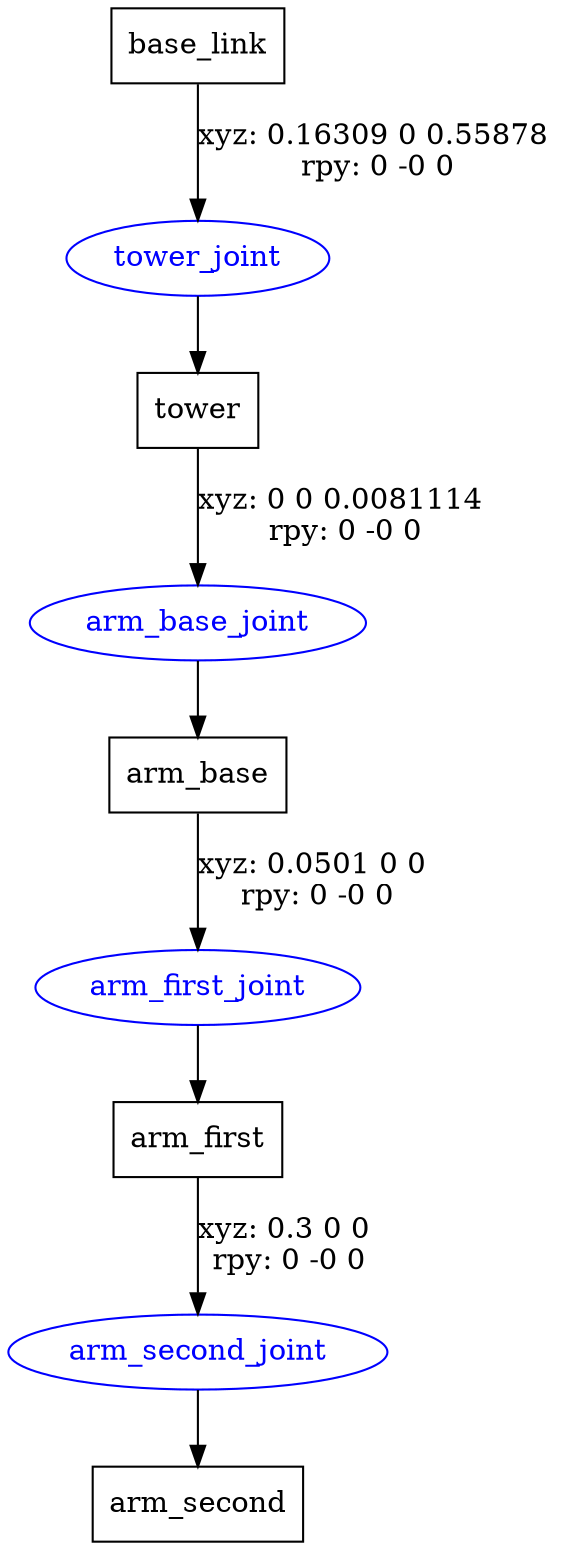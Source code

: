 digraph G {
node [shape=box];
"base_link" [label="base_link"];
"tower" [label="tower"];
"arm_base" [label="arm_base"];
"arm_first" [label="arm_first"];
"arm_second" [label="arm_second"];
node [shape=ellipse, color=blue, fontcolor=blue];
"base_link" -> "tower_joint" [label="xyz: 0.16309 0 0.55878 \nrpy: 0 -0 0"]
"tower_joint" -> "tower"
"tower" -> "arm_base_joint" [label="xyz: 0 0 0.0081114 \nrpy: 0 -0 0"]
"arm_base_joint" -> "arm_base"
"arm_base" -> "arm_first_joint" [label="xyz: 0.0501 0 0 \nrpy: 0 -0 0"]
"arm_first_joint" -> "arm_first"
"arm_first" -> "arm_second_joint" [label="xyz: 0.3 0 0 \nrpy: 0 -0 0"]
"arm_second_joint" -> "arm_second"
}

